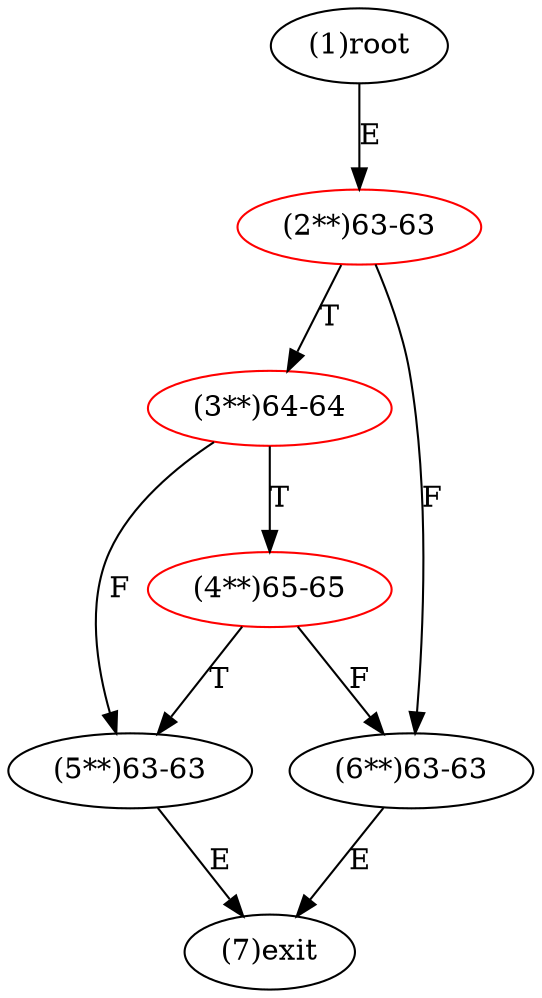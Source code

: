 digraph "" { 
1[ label="(1)root"];
2[ label="(2**)63-63",color=red];
3[ label="(3**)64-64",color=red];
4[ label="(4**)65-65",color=red];
5[ label="(5**)63-63"];
6[ label="(6**)63-63"];
7[ label="(7)exit"];
1->2[ label="E"];
2->6[ label="F"];
2->3[ label="T"];
3->5[ label="F"];
3->4[ label="T"];
4->6[ label="F"];
4->5[ label="T"];
5->7[ label="E"];
6->7[ label="E"];
}